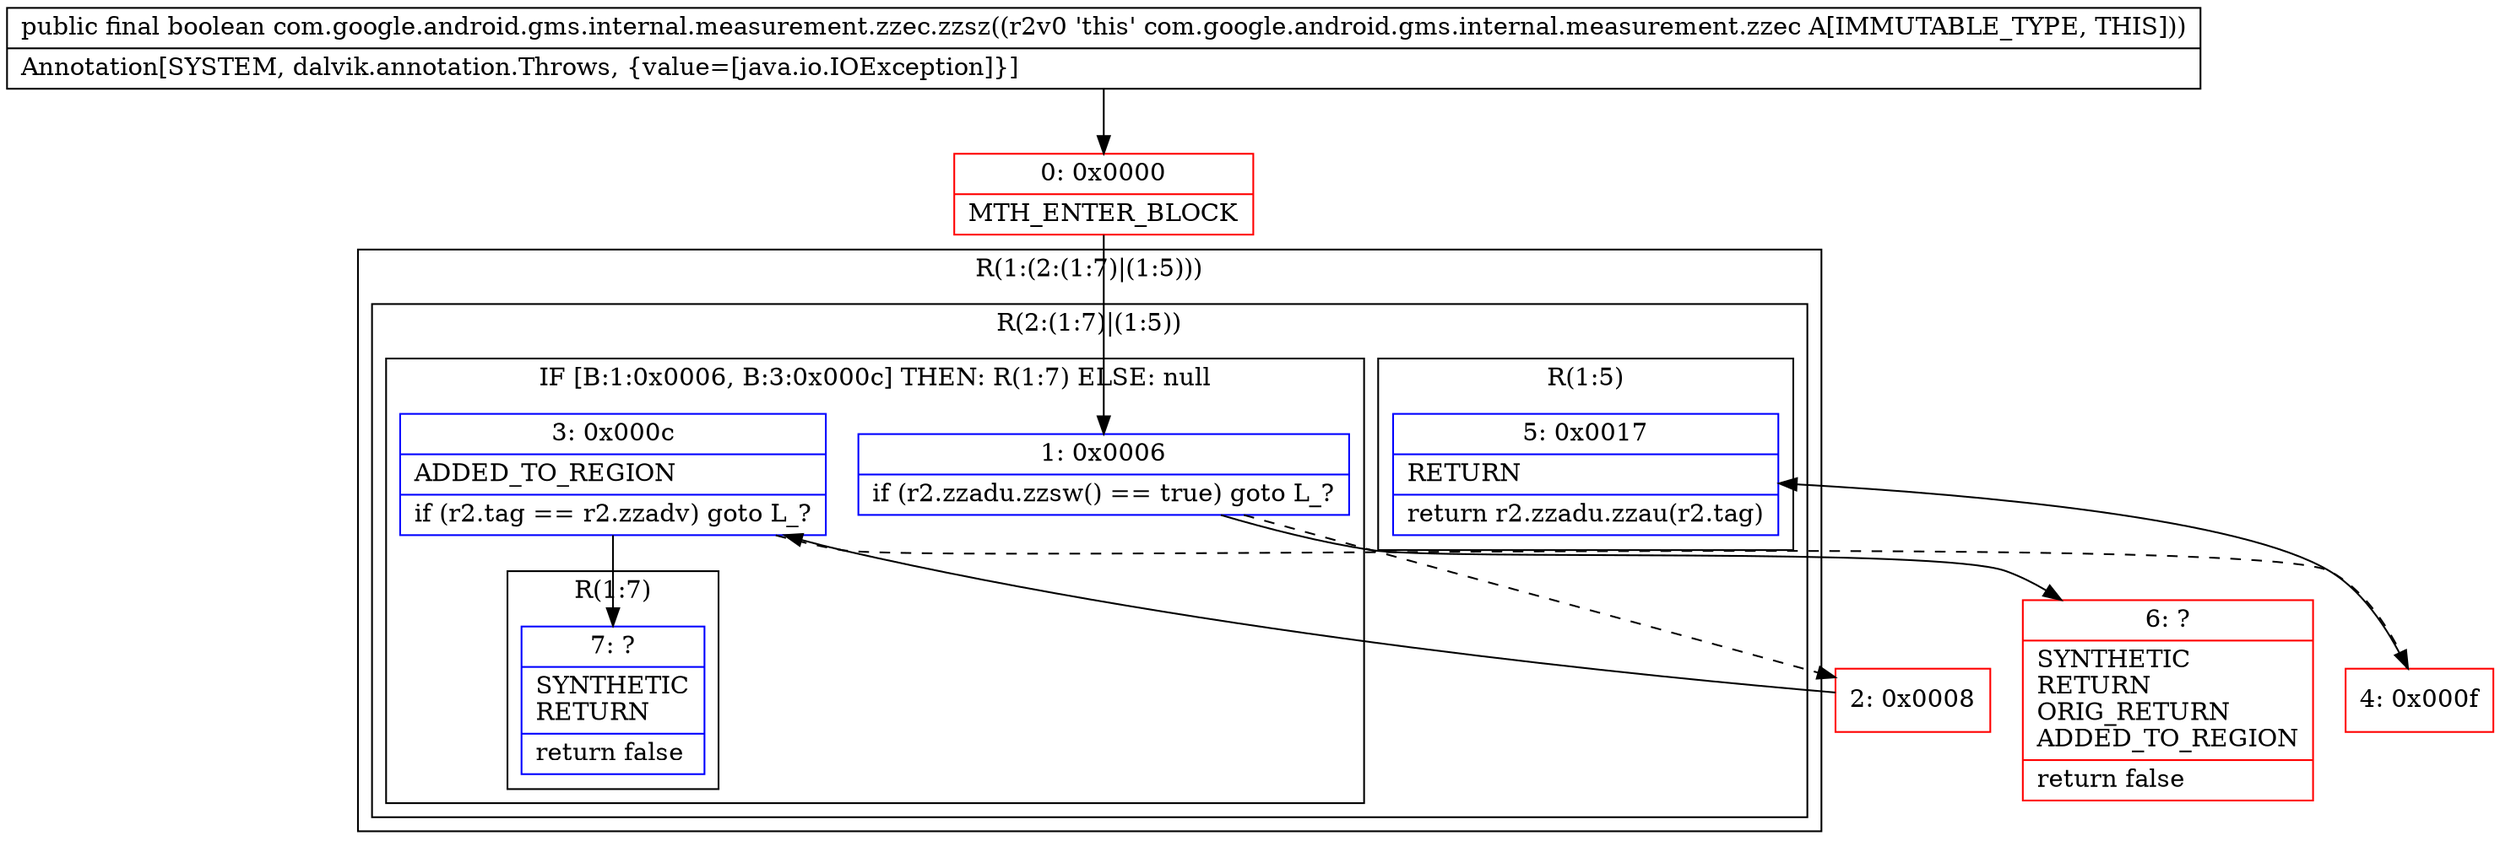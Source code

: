 digraph "CFG forcom.google.android.gms.internal.measurement.zzec.zzsz()Z" {
subgraph cluster_Region_1784476457 {
label = "R(1:(2:(1:7)|(1:5)))";
node [shape=record,color=blue];
subgraph cluster_Region_1253719630 {
label = "R(2:(1:7)|(1:5))";
node [shape=record,color=blue];
subgraph cluster_IfRegion_752442940 {
label = "IF [B:1:0x0006, B:3:0x000c] THEN: R(1:7) ELSE: null";
node [shape=record,color=blue];
Node_1 [shape=record,label="{1\:\ 0x0006|if (r2.zzadu.zzsw() == true) goto L_?\l}"];
Node_3 [shape=record,label="{3\:\ 0x000c|ADDED_TO_REGION\l|if (r2.tag == r2.zzadv) goto L_?\l}"];
subgraph cluster_Region_440736696 {
label = "R(1:7)";
node [shape=record,color=blue];
Node_7 [shape=record,label="{7\:\ ?|SYNTHETIC\lRETURN\l|return false\l}"];
}
}
subgraph cluster_Region_386754146 {
label = "R(1:5)";
node [shape=record,color=blue];
Node_5 [shape=record,label="{5\:\ 0x0017|RETURN\l|return r2.zzadu.zzau(r2.tag)\l}"];
}
}
}
Node_0 [shape=record,color=red,label="{0\:\ 0x0000|MTH_ENTER_BLOCK\l}"];
Node_2 [shape=record,color=red,label="{2\:\ 0x0008}"];
Node_4 [shape=record,color=red,label="{4\:\ 0x000f}"];
Node_6 [shape=record,color=red,label="{6\:\ ?|SYNTHETIC\lRETURN\lORIG_RETURN\lADDED_TO_REGION\l|return false\l}"];
MethodNode[shape=record,label="{public final boolean com.google.android.gms.internal.measurement.zzec.zzsz((r2v0 'this' com.google.android.gms.internal.measurement.zzec A[IMMUTABLE_TYPE, THIS]))  | Annotation[SYSTEM, dalvik.annotation.Throws, \{value=[java.io.IOException]\}]\l}"];
MethodNode -> Node_0;
Node_1 -> Node_2[style=dashed];
Node_1 -> Node_6;
Node_3 -> Node_4[style=dashed];
Node_3 -> Node_7;
Node_0 -> Node_1;
Node_2 -> Node_3;
Node_4 -> Node_5;
}

